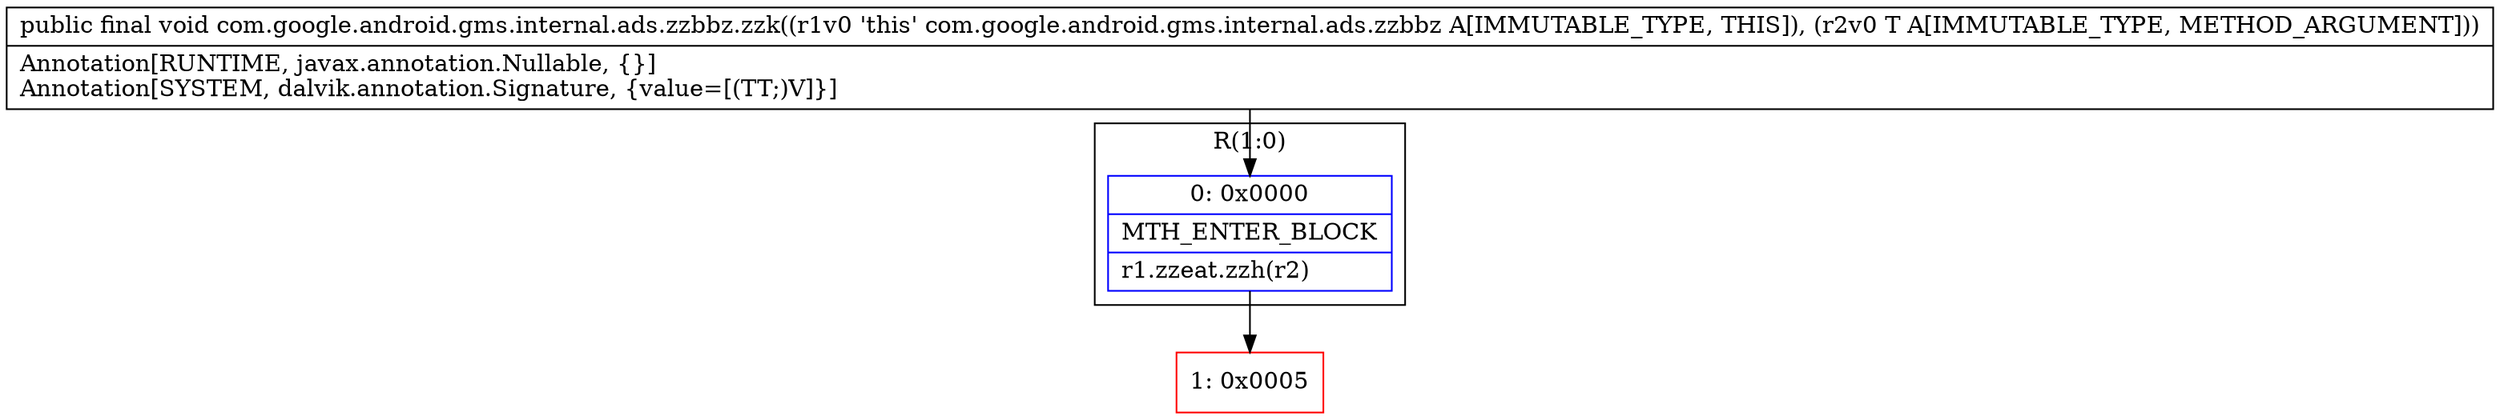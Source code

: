 digraph "CFG forcom.google.android.gms.internal.ads.zzbbz.zzk(Ljava\/lang\/Object;)V" {
subgraph cluster_Region_875378515 {
label = "R(1:0)";
node [shape=record,color=blue];
Node_0 [shape=record,label="{0\:\ 0x0000|MTH_ENTER_BLOCK\l|r1.zzeat.zzh(r2)\l}"];
}
Node_1 [shape=record,color=red,label="{1\:\ 0x0005}"];
MethodNode[shape=record,label="{public final void com.google.android.gms.internal.ads.zzbbz.zzk((r1v0 'this' com.google.android.gms.internal.ads.zzbbz A[IMMUTABLE_TYPE, THIS]), (r2v0 T A[IMMUTABLE_TYPE, METHOD_ARGUMENT]))  | Annotation[RUNTIME, javax.annotation.Nullable, \{\}]\lAnnotation[SYSTEM, dalvik.annotation.Signature, \{value=[(TT;)V]\}]\l}"];
MethodNode -> Node_0;
Node_0 -> Node_1;
}

